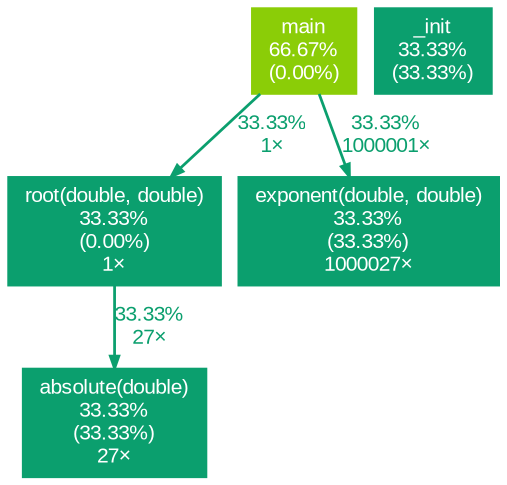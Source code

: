 digraph {
	graph [fontname=Arial, nodesep=0.125, ranksep=0.25];
	node [fontcolor=white, fontname=Arial, height=0, shape=box, style=filled, width=0];
	edge [fontname=Arial];
	1 [color="#8bcd07", fontcolor="#ffffff", fontsize="10.00", label="main\n66.67%\n(0.00%)"];
	1 -> 3 [arrowsize="0.58", color="#0b9f6e", fontcolor="#0b9f6e", fontsize="10.00", label="33.33%\n1×", labeldistance="1.33", penwidth="1.33"];
	1 -> 4 [arrowsize="0.58", color="#0b9f6e", fontcolor="#0b9f6e", fontsize="10.00", label="33.33%\n1000001×", labeldistance="1.33", penwidth="1.33"];
	2 [color="#0b9f6e", fontcolor="#ffffff", fontsize="10.00", label="_init\n33.33%\n(33.33%)"];
	3 [color="#0b9f6e", fontcolor="#ffffff", fontsize="10.00", label="root(double, double)\n33.33%\n(0.00%)\n1×"];
	3 -> 5 [arrowsize="0.58", color="#0b9f6e", fontcolor="#0b9f6e", fontsize="10.00", label="33.33%\n27×", labeldistance="1.33", penwidth="1.33"];
	4 [color="#0b9f6e", fontcolor="#ffffff", fontsize="10.00", label="exponent(double, double)\n33.33%\n(33.33%)\n1000027×"];
	5 [color="#0b9f6e", fontcolor="#ffffff", fontsize="10.00", label="absolute(double)\n33.33%\n(33.33%)\n27×"];
}
